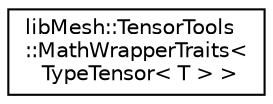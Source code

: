 digraph "类继承关系图"
{
 // INTERACTIVE_SVG=YES
  edge [fontname="Helvetica",fontsize="10",labelfontname="Helvetica",labelfontsize="10"];
  node [fontname="Helvetica",fontsize="10",shape=record];
  rankdir="LR";
  Node1 [label="libMesh::TensorTools\l::MathWrapperTraits\<\l TypeTensor\< T \> \>",height=0.2,width=0.4,color="black", fillcolor="white", style="filled",URL="$structlibMesh_1_1TensorTools_1_1MathWrapperTraits_3_01TypeTensor_3_01T_01_4_01_4.html",tooltip="此模板特化表示模板类型是TypeTensor时为true "];
}
